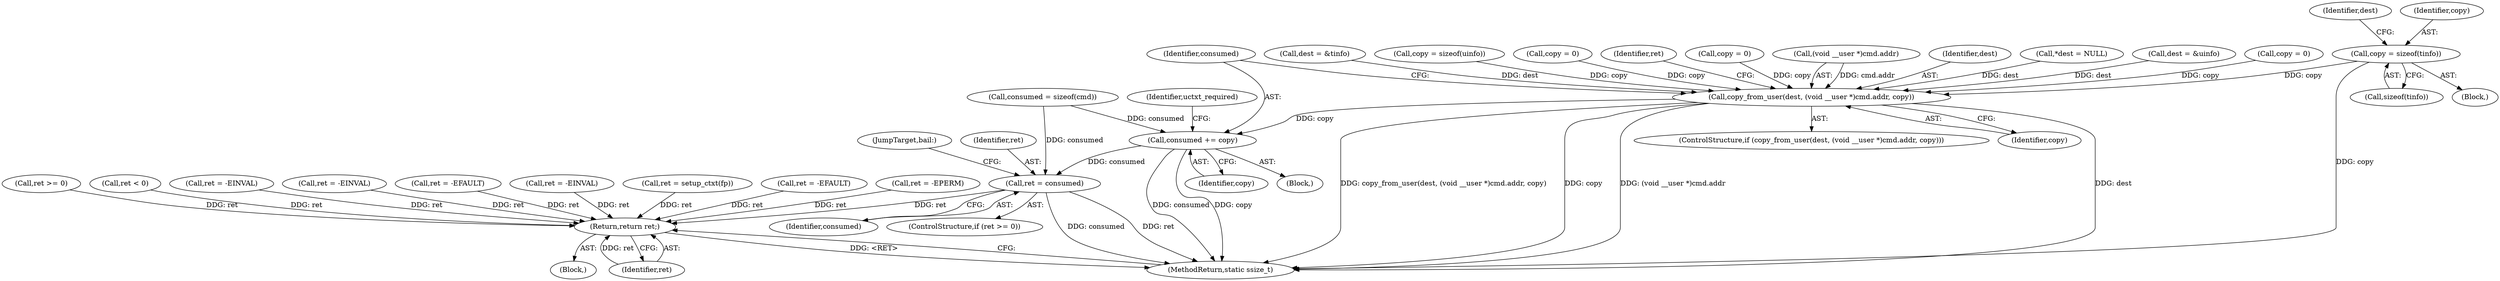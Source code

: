 digraph "0_linux_e6bd18f57aad1a2d1ef40e646d03ed0f2515c9e3_3@API" {
"1000231" [label="(Call,copy = sizeof(tinfo))"];
"1000281" [label="(Call,copy_from_user(dest, (void __user *)cmd.addr, copy))"];
"1000295" [label="(Call,consumed += copy)"];
"1000666" [label="(Call,ret = consumed)"];
"1000670" [label="(Return,return ret;)"];
"1000282" [label="(Identifier,dest)"];
"1000670" [label="(Return,return ret;)"];
"1000148" [label="(Call,*dest = NULL)"];
"1000195" [label="(Call,ret = -EFAULT)"];
"1000671" [label="(Identifier,ret)"];
"1000280" [label="(ControlStructure,if (copy_from_user(dest, (void __user *)cmd.addr, copy)))"];
"1000217" [label="(Call,dest = &uinfo)"];
"1000668" [label="(Identifier,consumed)"];
"1000316" [label="(Call,ret = -EPERM)"];
"1000208" [label="(Block,)"];
"1000117" [label="(Block,)"];
"1000666" [label="(Call,ret = consumed)"];
"1000236" [label="(Identifier,dest)"];
"1000296" [label="(Identifier,consumed)"];
"1000224" [label="(Call,copy = 0)"];
"1000667" [label="(Identifier,ret)"];
"1000233" [label="(Call,sizeof(tinfo))"];
"1000200" [label="(Call,consumed = sizeof(cmd))"];
"1000235" [label="(Call,dest = &tinfo)"];
"1000663" [label="(Call,ret >= 0)"];
"1000213" [label="(Call,copy = sizeof(uinfo))"];
"1000267" [label="(Call,copy = 0)"];
"1000334" [label="(Call,ret < 0)"];
"1000177" [label="(Call,ret = -EINVAL)"];
"1000288" [label="(Identifier,copy)"];
"1000281" [label="(Call,copy_from_user(dest, (void __user *)cmd.addr, copy))"];
"1000272" [label="(Call,ret = -EINVAL)"];
"1000295" [label="(Call,consumed += copy)"];
"1000290" [label="(Call,ret = -EFAULT)"];
"1000232" [label="(Identifier,copy)"];
"1000669" [label="(JumpTarget,bail:)"];
"1000291" [label="(Identifier,ret)"];
"1000231" [label="(Call,copy = sizeof(tinfo))"];
"1000304" [label="(Call,ret = -EINVAL)"];
"1000247" [label="(Call,copy = 0)"];
"1000283" [label="(Call,(void __user *)cmd.addr)"];
"1000338" [label="(Call,ret = setup_ctxt(fp))"];
"1000662" [label="(ControlStructure,if (ret >= 0))"];
"1000297" [label="(Identifier,copy)"];
"1000672" [label="(MethodReturn,static ssize_t)"];
"1000279" [label="(Block,)"];
"1000300" [label="(Identifier,uctxt_required)"];
"1000231" -> "1000208"  [label="AST: "];
"1000231" -> "1000233"  [label="CFG: "];
"1000232" -> "1000231"  [label="AST: "];
"1000233" -> "1000231"  [label="AST: "];
"1000236" -> "1000231"  [label="CFG: "];
"1000231" -> "1000672"  [label="DDG: copy"];
"1000231" -> "1000281"  [label="DDG: copy"];
"1000281" -> "1000280"  [label="AST: "];
"1000281" -> "1000288"  [label="CFG: "];
"1000282" -> "1000281"  [label="AST: "];
"1000283" -> "1000281"  [label="AST: "];
"1000288" -> "1000281"  [label="AST: "];
"1000291" -> "1000281"  [label="CFG: "];
"1000296" -> "1000281"  [label="CFG: "];
"1000281" -> "1000672"  [label="DDG: dest"];
"1000281" -> "1000672"  [label="DDG: copy_from_user(dest, (void __user *)cmd.addr, copy)"];
"1000281" -> "1000672"  [label="DDG: copy"];
"1000281" -> "1000672"  [label="DDG: (void __user *)cmd.addr"];
"1000235" -> "1000281"  [label="DDG: dest"];
"1000217" -> "1000281"  [label="DDG: dest"];
"1000148" -> "1000281"  [label="DDG: dest"];
"1000283" -> "1000281"  [label="DDG: cmd.addr"];
"1000247" -> "1000281"  [label="DDG: copy"];
"1000224" -> "1000281"  [label="DDG: copy"];
"1000213" -> "1000281"  [label="DDG: copy"];
"1000267" -> "1000281"  [label="DDG: copy"];
"1000281" -> "1000295"  [label="DDG: copy"];
"1000295" -> "1000279"  [label="AST: "];
"1000295" -> "1000297"  [label="CFG: "];
"1000296" -> "1000295"  [label="AST: "];
"1000297" -> "1000295"  [label="AST: "];
"1000300" -> "1000295"  [label="CFG: "];
"1000295" -> "1000672"  [label="DDG: consumed"];
"1000295" -> "1000672"  [label="DDG: copy"];
"1000200" -> "1000295"  [label="DDG: consumed"];
"1000295" -> "1000666"  [label="DDG: consumed"];
"1000666" -> "1000662"  [label="AST: "];
"1000666" -> "1000668"  [label="CFG: "];
"1000667" -> "1000666"  [label="AST: "];
"1000668" -> "1000666"  [label="AST: "];
"1000669" -> "1000666"  [label="CFG: "];
"1000666" -> "1000672"  [label="DDG: consumed"];
"1000666" -> "1000672"  [label="DDG: ret"];
"1000200" -> "1000666"  [label="DDG: consumed"];
"1000666" -> "1000670"  [label="DDG: ret"];
"1000670" -> "1000117"  [label="AST: "];
"1000670" -> "1000671"  [label="CFG: "];
"1000671" -> "1000670"  [label="AST: "];
"1000672" -> "1000670"  [label="CFG: "];
"1000670" -> "1000672"  [label="DDG: <RET>"];
"1000671" -> "1000670"  [label="DDG: ret"];
"1000177" -> "1000670"  [label="DDG: ret"];
"1000663" -> "1000670"  [label="DDG: ret"];
"1000304" -> "1000670"  [label="DDG: ret"];
"1000272" -> "1000670"  [label="DDG: ret"];
"1000195" -> "1000670"  [label="DDG: ret"];
"1000334" -> "1000670"  [label="DDG: ret"];
"1000338" -> "1000670"  [label="DDG: ret"];
"1000290" -> "1000670"  [label="DDG: ret"];
"1000316" -> "1000670"  [label="DDG: ret"];
}
